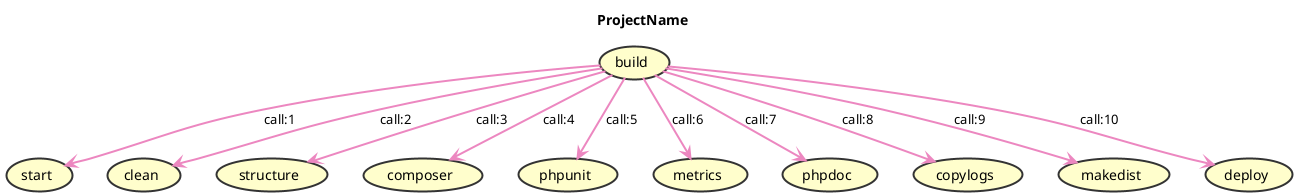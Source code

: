 @startuml
title ProjectName
skinparam ArrowFontColor Black
skinparam ArrowThickness 2
skinparam UseCaseBackgroundColor #FFFECC
skinparam UseCaseBorderColor #333333
skinparam UseCaseBorderThickness 2
skinparam UseCaseFontColor Black

(build)-[#EC87C0]->(start) : call:1
(build)-[#EC87C0]->(clean) : call:2
(build)-[#EC87C0]->(structure) : call:3
(build)-[#EC87C0]->(composer) : call:4
(build)-[#EC87C0]->(phpunit) : call:5
(build)-[#EC87C0]->(metrics) : call:6
(build)-[#EC87C0]->(phpdoc) : call:7
(build)-[#EC87C0]->(copylogs) : call:8
(build)-[#EC87C0]->(makedist) : call:9
(build)-[#EC87C0]->(deploy) : call:10

(build)
(start)
(clean)
(composer)
(phpdoc)
(makedist)
(structure)
(phpunit)
(metrics)
(copylogs)
(deploy)

@enduml
